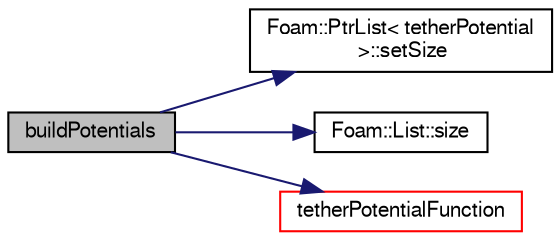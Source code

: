 digraph "buildPotentials"
{
  bgcolor="transparent";
  edge [fontname="FreeSans",fontsize="10",labelfontname="FreeSans",labelfontsize="10"];
  node [fontname="FreeSans",fontsize="10",shape=record];
  rankdir="LR";
  Node18 [label="buildPotentials",height=0.2,width=0.4,color="black", fillcolor="grey75", style="filled", fontcolor="black"];
  Node18 -> Node19 [color="midnightblue",fontsize="10",style="solid",fontname="FreeSans"];
  Node19 [label="Foam::PtrList\< tetherPotential\l \>::setSize",height=0.2,width=0.4,color="black",URL="$a25914.html#aedb985ffeaf1bdbfeccc2a8730405703",tooltip="Reset size of PtrList. If extending the PtrList, new entries are. "];
  Node18 -> Node20 [color="midnightblue",fontsize="10",style="solid",fontname="FreeSans"];
  Node20 [label="Foam::List::size",height=0.2,width=0.4,color="black",URL="$a25694.html#a8a5f6fa29bd4b500caf186f60245b384",tooltip="Override size to be inconsistent with allocated storage. "];
  Node18 -> Node21 [color="midnightblue",fontsize="10",style="solid",fontname="FreeSans"];
  Node21 [label="tetherPotentialFunction",height=0.2,width=0.4,color="red",URL="$a24498.html#a59a4f4e8cbdc37c99bd460d949a31b7f"];
}
